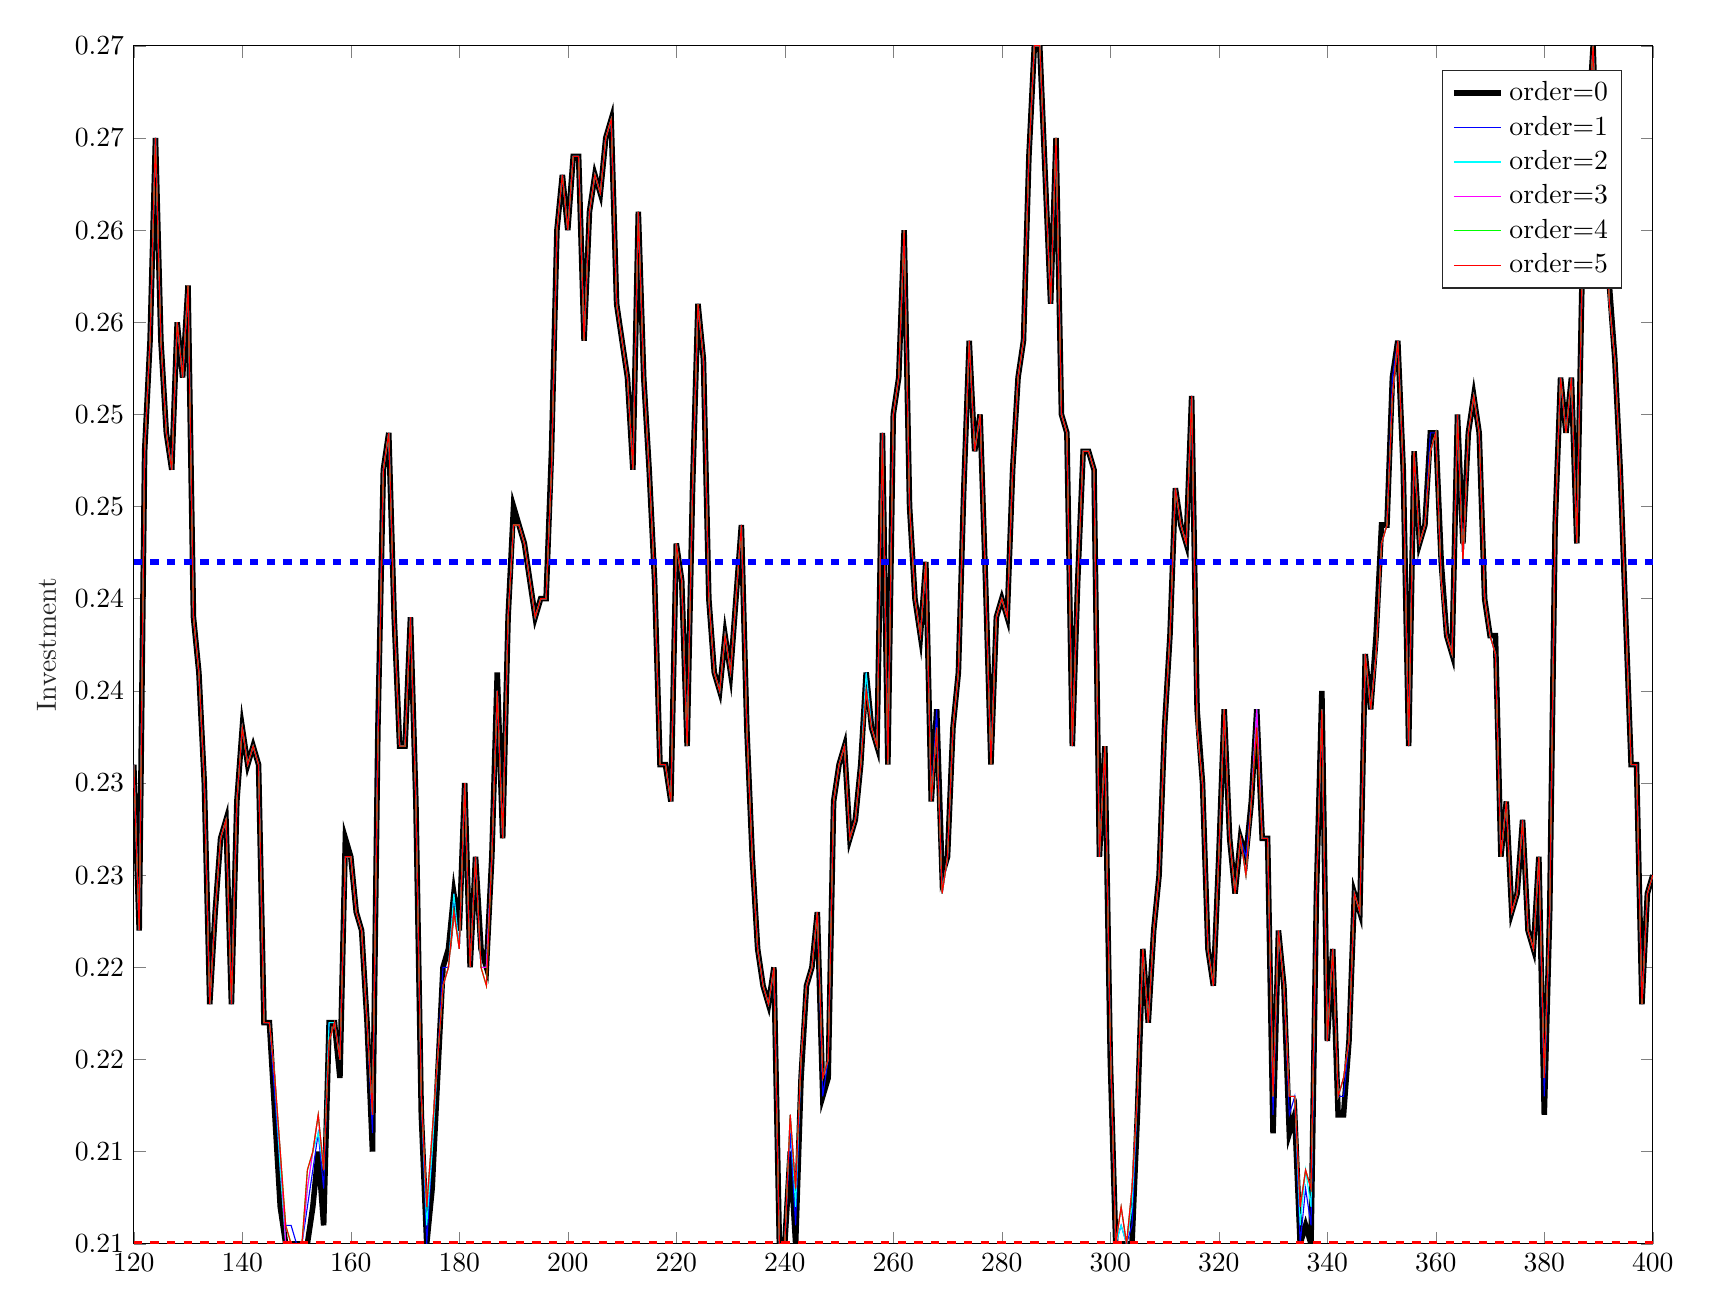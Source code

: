 % This file was created by matlab2tikz.
%
%The latest updates can be retrieved from
%  http://www.mathworks.com/matlabcentral/fileexchange/22022-matlab2tikz-matlab2tikz
%where you can also make suggestions and rate matlab2tikz.
%
\definecolor{mycolor1}{rgb}{0.0,1.0,1.0}%
\definecolor{mycolor2}{rgb}{1.0,0.0,1.0}%
%
\begin{tikzpicture}

\begin{axis}[%
width=7.595in,
height=5.99in,
at={(1.274in,0.808in)},
scale only axis,
xmin=120,
xmax=400,
ymin=0.205,
ymax=0.27,
ylabel style={font=\color{white!15!black}},
ylabel={Investment},
axis background/.style={fill=white},
legend style={legend cell align=left, align=left, draw=white!15!black}
]
\addplot [color=black, line width=2.0pt]
  table[row sep=crcr]{%
120	0.231\\
121	0.222\\
122	0.248\\
123	0.254\\
124	0.265\\
125	0.254\\
126	0.249\\
127	0.247\\
128	0.255\\
129	0.252\\
130	0.257\\
131	0.239\\
132	0.236\\
133	0.23\\
134	0.218\\
135	0.223\\
136	0.227\\
137	0.228\\
138	0.218\\
139	0.229\\
140	0.233\\
141	0.231\\
142	0.232\\
143	0.231\\
144	0.217\\
145	0.217\\
146	0.212\\
147	0.207\\
148	0.205\\
149	0.205\\
150	0.205\\
151	0.205\\
152	0.205\\
153	0.207\\
154	0.21\\
155	0.206\\
156	0.217\\
157	0.217\\
158	0.214\\
159	0.227\\
160	0.226\\
161	0.223\\
162	0.222\\
163	0.217\\
164	0.21\\
165	0.233\\
166	0.247\\
167	0.249\\
168	0.239\\
169	0.232\\
170	0.232\\
171	0.239\\
172	0.229\\
173	0.212\\
174	0.205\\
175	0.208\\
176	0.214\\
177	0.22\\
178	0.221\\
179	0.224\\
180	0.222\\
181	0.23\\
182	0.22\\
183	0.226\\
184	0.221\\
185	0.22\\
186	0.226\\
187	0.236\\
188	0.227\\
189	0.239\\
190	0.245\\
191	0.244\\
192	0.243\\
193	0.241\\
194	0.239\\
195	0.24\\
196	0.24\\
197	0.248\\
198	0.26\\
199	0.263\\
200	0.26\\
201	0.264\\
202	0.264\\
203	0.254\\
204	0.261\\
205	0.263\\
206	0.262\\
207	0.265\\
208	0.266\\
209	0.256\\
210	0.254\\
211	0.252\\
212	0.247\\
213	0.261\\
214	0.252\\
215	0.247\\
216	0.241\\
217	0.231\\
218	0.231\\
219	0.229\\
220	0.243\\
221	0.241\\
222	0.232\\
223	0.246\\
224	0.256\\
225	0.253\\
226	0.24\\
227	0.236\\
228	0.235\\
229	0.238\\
230	0.236\\
231	0.24\\
232	0.244\\
233	0.233\\
234	0.226\\
235	0.221\\
236	0.219\\
237	0.218\\
238	0.22\\
239	0.205\\
240	0.205\\
241	0.21\\
242	0.205\\
243	0.214\\
244	0.219\\
245	0.22\\
246	0.223\\
247	0.213\\
248	0.214\\
249	0.229\\
250	0.231\\
251	0.232\\
252	0.227\\
253	0.228\\
254	0.231\\
255	0.236\\
256	0.233\\
257	0.232\\
258	0.249\\
259	0.231\\
260	0.25\\
261	0.252\\
262	0.26\\
263	0.245\\
264	0.24\\
265	0.238\\
266	0.242\\
267	0.229\\
268	0.234\\
269	0.225\\
270	0.226\\
271	0.233\\
272	0.236\\
273	0.246\\
274	0.254\\
275	0.248\\
276	0.25\\
277	0.241\\
278	0.231\\
279	0.239\\
280	0.24\\
281	0.239\\
282	0.247\\
283	0.252\\
284	0.254\\
285	0.264\\
286	0.27\\
287	0.27\\
288	0.263\\
289	0.256\\
290	0.265\\
291	0.25\\
292	0.249\\
293	0.232\\
294	0.241\\
295	0.248\\
296	0.248\\
297	0.247\\
298	0.226\\
299	0.232\\
300	0.215\\
301	0.205\\
302	0.205\\
303	0.205\\
304	0.205\\
305	0.212\\
306	0.221\\
307	0.217\\
308	0.222\\
309	0.225\\
310	0.233\\
311	0.238\\
312	0.246\\
313	0.244\\
314	0.243\\
315	0.251\\
316	0.234\\
317	0.23\\
318	0.221\\
319	0.219\\
320	0.226\\
321	0.234\\
322	0.227\\
323	0.224\\
324	0.227\\
325	0.226\\
326	0.229\\
327	0.234\\
328	0.227\\
329	0.227\\
330	0.211\\
331	0.222\\
332	0.219\\
333	0.211\\
334	0.212\\
335	0.205\\
336	0.206\\
337	0.205\\
338	0.224\\
339	0.235\\
340	0.216\\
341	0.221\\
342	0.212\\
343	0.212\\
344	0.216\\
345	0.224\\
346	0.223\\
347	0.237\\
348	0.234\\
349	0.238\\
350	0.244\\
351	0.244\\
352	0.252\\
353	0.254\\
354	0.247\\
355	0.232\\
356	0.248\\
357	0.243\\
358	0.244\\
359	0.249\\
360	0.249\\
361	0.242\\
362	0.238\\
363	0.237\\
364	0.25\\
365	0.243\\
366	0.249\\
367	0.251\\
368	0.249\\
369	0.24\\
370	0.238\\
371	0.238\\
372	0.226\\
373	0.229\\
374	0.223\\
375	0.224\\
376	0.228\\
377	0.222\\
378	0.221\\
379	0.226\\
380	0.212\\
381	0.223\\
382	0.244\\
383	0.252\\
384	0.249\\
385	0.252\\
386	0.243\\
387	0.258\\
388	0.265\\
389	0.27\\
390	0.261\\
391	0.263\\
392	0.257\\
393	0.253\\
394	0.247\\
395	0.239\\
396	0.231\\
397	0.231\\
398	0.218\\
399	0.224\\
400	0.225\\
};
\addlegendentry{order=0}

\addplot [color=blue]
  table[row sep=crcr]{%
120	0.231\\
121	0.222\\
122	0.248\\
123	0.254\\
124	0.265\\
125	0.254\\
126	0.249\\
127	0.247\\
128	0.255\\
129	0.252\\
130	0.257\\
131	0.239\\
132	0.236\\
133	0.23\\
134	0.218\\
135	0.223\\
136	0.227\\
137	0.228\\
138	0.218\\
139	0.229\\
140	0.233\\
141	0.231\\
142	0.232\\
143	0.231\\
144	0.217\\
145	0.217\\
146	0.213\\
147	0.209\\
148	0.206\\
149	0.206\\
150	0.205\\
151	0.205\\
152	0.207\\
153	0.209\\
154	0.211\\
155	0.208\\
156	0.217\\
157	0.217\\
158	0.215\\
159	0.226\\
160	0.226\\
161	0.223\\
162	0.222\\
163	0.217\\
164	0.211\\
165	0.233\\
166	0.247\\
167	0.249\\
168	0.239\\
169	0.232\\
170	0.232\\
171	0.239\\
172	0.229\\
173	0.213\\
174	0.205\\
175	0.21\\
176	0.215\\
177	0.22\\
178	0.22\\
179	0.224\\
180	0.221\\
181	0.23\\
182	0.22\\
183	0.226\\
184	0.22\\
185	0.22\\
186	0.226\\
187	0.235\\
188	0.227\\
189	0.239\\
190	0.244\\
191	0.244\\
192	0.243\\
193	0.241\\
194	0.239\\
195	0.24\\
196	0.24\\
197	0.247\\
198	0.26\\
199	0.263\\
200	0.26\\
201	0.264\\
202	0.264\\
203	0.254\\
204	0.261\\
205	0.263\\
206	0.262\\
207	0.265\\
208	0.266\\
209	0.256\\
210	0.254\\
211	0.252\\
212	0.247\\
213	0.261\\
214	0.252\\
215	0.247\\
216	0.241\\
217	0.231\\
218	0.231\\
219	0.229\\
220	0.243\\
221	0.241\\
222	0.232\\
223	0.246\\
224	0.256\\
225	0.253\\
226	0.24\\
227	0.236\\
228	0.235\\
229	0.238\\
230	0.236\\
231	0.24\\
232	0.244\\
233	0.233\\
234	0.226\\
235	0.221\\
236	0.219\\
237	0.218\\
238	0.22\\
239	0.205\\
240	0.205\\
241	0.211\\
242	0.206\\
243	0.215\\
244	0.219\\
245	0.22\\
246	0.223\\
247	0.213\\
248	0.215\\
249	0.229\\
250	0.231\\
251	0.232\\
252	0.227\\
253	0.228\\
254	0.231\\
255	0.236\\
256	0.233\\
257	0.232\\
258	0.249\\
259	0.231\\
260	0.25\\
261	0.252\\
262	0.26\\
263	0.245\\
264	0.24\\
265	0.238\\
266	0.242\\
267	0.229\\
268	0.234\\
269	0.224\\
270	0.226\\
271	0.233\\
272	0.236\\
273	0.246\\
274	0.254\\
275	0.248\\
276	0.25\\
277	0.241\\
278	0.231\\
279	0.239\\
280	0.24\\
281	0.239\\
282	0.247\\
283	0.252\\
284	0.254\\
285	0.264\\
286	0.27\\
287	0.27\\
288	0.263\\
289	0.256\\
290	0.265\\
291	0.25\\
292	0.249\\
293	0.232\\
294	0.241\\
295	0.248\\
296	0.248\\
297	0.247\\
298	0.226\\
299	0.232\\
300	0.216\\
301	0.205\\
302	0.206\\
303	0.205\\
304	0.206\\
305	0.213\\
306	0.221\\
307	0.217\\
308	0.222\\
309	0.225\\
310	0.233\\
311	0.238\\
312	0.246\\
313	0.244\\
314	0.243\\
315	0.251\\
316	0.233\\
317	0.23\\
318	0.221\\
319	0.219\\
320	0.226\\
321	0.234\\
322	0.227\\
323	0.224\\
324	0.227\\
325	0.226\\
326	0.229\\
327	0.234\\
328	0.227\\
329	0.227\\
330	0.212\\
331	0.222\\
332	0.219\\
333	0.212\\
334	0.213\\
335	0.205\\
336	0.208\\
337	0.206\\
338	0.224\\
339	0.234\\
340	0.216\\
341	0.221\\
342	0.213\\
343	0.213\\
344	0.216\\
345	0.224\\
346	0.223\\
347	0.237\\
348	0.234\\
349	0.237\\
350	0.243\\
351	0.244\\
352	0.252\\
353	0.254\\
354	0.247\\
355	0.232\\
356	0.248\\
357	0.243\\
358	0.244\\
359	0.249\\
360	0.249\\
361	0.241\\
362	0.238\\
363	0.237\\
364	0.25\\
365	0.242\\
366	0.249\\
367	0.251\\
368	0.249\\
369	0.24\\
370	0.238\\
371	0.237\\
372	0.226\\
373	0.229\\
374	0.223\\
375	0.224\\
376	0.228\\
377	0.222\\
378	0.221\\
379	0.226\\
380	0.213\\
381	0.223\\
382	0.244\\
383	0.252\\
384	0.249\\
385	0.252\\
386	0.243\\
387	0.258\\
388	0.265\\
389	0.27\\
390	0.261\\
391	0.263\\
392	0.256\\
393	0.253\\
394	0.247\\
395	0.239\\
396	0.231\\
397	0.231\\
398	0.218\\
399	0.224\\
400	0.225\\
};
\addlegendentry{order=1}

\addplot [color=mycolor1]
  table[row sep=crcr]{%
120	0.231\\
121	0.222\\
122	0.248\\
123	0.254\\
124	0.265\\
125	0.254\\
126	0.249\\
127	0.247\\
128	0.255\\
129	0.252\\
130	0.257\\
131	0.239\\
132	0.236\\
133	0.23\\
134	0.218\\
135	0.223\\
136	0.227\\
137	0.228\\
138	0.218\\
139	0.229\\
140	0.233\\
141	0.231\\
142	0.232\\
143	0.231\\
144	0.217\\
145	0.217\\
146	0.214\\
147	0.209\\
148	0.205\\
149	0.205\\
150	0.205\\
151	0.205\\
152	0.208\\
153	0.21\\
154	0.211\\
155	0.209\\
156	0.217\\
157	0.217\\
158	0.215\\
159	0.226\\
160	0.226\\
161	0.223\\
162	0.222\\
163	0.217\\
164	0.212\\
165	0.232\\
166	0.247\\
167	0.249\\
168	0.239\\
169	0.232\\
170	0.232\\
171	0.239\\
172	0.229\\
173	0.213\\
174	0.206\\
175	0.21\\
176	0.215\\
177	0.219\\
178	0.22\\
179	0.224\\
180	0.221\\
181	0.23\\
182	0.22\\
183	0.226\\
184	0.22\\
185	0.22\\
186	0.226\\
187	0.235\\
188	0.227\\
189	0.239\\
190	0.244\\
191	0.244\\
192	0.243\\
193	0.241\\
194	0.239\\
195	0.24\\
196	0.24\\
197	0.247\\
198	0.26\\
199	0.263\\
200	0.26\\
201	0.264\\
202	0.264\\
203	0.254\\
204	0.261\\
205	0.263\\
206	0.262\\
207	0.265\\
208	0.266\\
209	0.256\\
210	0.254\\
211	0.252\\
212	0.247\\
213	0.261\\
214	0.252\\
215	0.247\\
216	0.241\\
217	0.231\\
218	0.231\\
219	0.229\\
220	0.243\\
221	0.241\\
222	0.232\\
223	0.246\\
224	0.256\\
225	0.253\\
226	0.24\\
227	0.236\\
228	0.235\\
229	0.238\\
230	0.236\\
231	0.24\\
232	0.244\\
233	0.233\\
234	0.226\\
235	0.221\\
236	0.219\\
237	0.218\\
238	0.22\\
239	0.205\\
240	0.205\\
241	0.212\\
242	0.207\\
243	0.215\\
244	0.219\\
245	0.22\\
246	0.223\\
247	0.214\\
248	0.215\\
249	0.229\\
250	0.231\\
251	0.232\\
252	0.227\\
253	0.228\\
254	0.231\\
255	0.236\\
256	0.233\\
257	0.232\\
258	0.249\\
259	0.231\\
260	0.25\\
261	0.252\\
262	0.26\\
263	0.245\\
264	0.24\\
265	0.238\\
266	0.242\\
267	0.229\\
268	0.233\\
269	0.224\\
270	0.226\\
271	0.233\\
272	0.236\\
273	0.246\\
274	0.254\\
275	0.248\\
276	0.25\\
277	0.241\\
278	0.231\\
279	0.239\\
280	0.24\\
281	0.239\\
282	0.247\\
283	0.252\\
284	0.254\\
285	0.264\\
286	0.27\\
287	0.27\\
288	0.263\\
289	0.256\\
290	0.265\\
291	0.25\\
292	0.249\\
293	0.232\\
294	0.241\\
295	0.248\\
296	0.248\\
297	0.247\\
298	0.226\\
299	0.232\\
300	0.216\\
301	0.205\\
302	0.206\\
303	0.205\\
304	0.207\\
305	0.213\\
306	0.221\\
307	0.217\\
308	0.222\\
309	0.225\\
310	0.233\\
311	0.238\\
312	0.246\\
313	0.244\\
314	0.243\\
315	0.251\\
316	0.233\\
317	0.23\\
318	0.221\\
319	0.219\\
320	0.226\\
321	0.234\\
322	0.227\\
323	0.224\\
324	0.227\\
325	0.225\\
326	0.229\\
327	0.234\\
328	0.227\\
329	0.227\\
330	0.213\\
331	0.222\\
332	0.219\\
333	0.213\\
334	0.213\\
335	0.206\\
336	0.209\\
337	0.207\\
338	0.224\\
339	0.234\\
340	0.216\\
341	0.221\\
342	0.213\\
343	0.214\\
344	0.216\\
345	0.224\\
346	0.223\\
347	0.237\\
348	0.234\\
349	0.237\\
350	0.243\\
351	0.244\\
352	0.251\\
353	0.254\\
354	0.247\\
355	0.232\\
356	0.248\\
357	0.243\\
358	0.244\\
359	0.248\\
360	0.249\\
361	0.241\\
362	0.238\\
363	0.237\\
364	0.25\\
365	0.242\\
366	0.249\\
367	0.251\\
368	0.249\\
369	0.24\\
370	0.238\\
371	0.237\\
372	0.226\\
373	0.229\\
374	0.223\\
375	0.224\\
376	0.228\\
377	0.222\\
378	0.221\\
379	0.226\\
380	0.214\\
381	0.223\\
382	0.244\\
383	0.252\\
384	0.249\\
385	0.252\\
386	0.243\\
387	0.258\\
388	0.265\\
389	0.27\\
390	0.261\\
391	0.263\\
392	0.256\\
393	0.253\\
394	0.247\\
395	0.239\\
396	0.231\\
397	0.231\\
398	0.218\\
399	0.224\\
400	0.225\\
};
\addlegendentry{order=2}

\addplot [color=mycolor2]
  table[row sep=crcr]{%
120	0.231\\
121	0.222\\
122	0.248\\
123	0.254\\
124	0.265\\
125	0.254\\
126	0.249\\
127	0.247\\
128	0.255\\
129	0.252\\
130	0.257\\
131	0.239\\
132	0.236\\
133	0.23\\
134	0.218\\
135	0.223\\
136	0.227\\
137	0.228\\
138	0.218\\
139	0.229\\
140	0.233\\
141	0.231\\
142	0.232\\
143	0.231\\
144	0.217\\
145	0.217\\
146	0.214\\
147	0.21\\
148	0.205\\
149	0.205\\
150	0.205\\
151	0.205\\
152	0.208\\
153	0.21\\
154	0.212\\
155	0.209\\
156	0.216\\
157	0.217\\
158	0.215\\
159	0.226\\
160	0.226\\
161	0.223\\
162	0.222\\
163	0.217\\
164	0.212\\
165	0.232\\
166	0.247\\
167	0.249\\
168	0.239\\
169	0.232\\
170	0.232\\
171	0.239\\
172	0.229\\
173	0.213\\
174	0.207\\
175	0.211\\
176	0.215\\
177	0.219\\
178	0.22\\
179	0.223\\
180	0.221\\
181	0.23\\
182	0.22\\
183	0.226\\
184	0.22\\
185	0.22\\
186	0.226\\
187	0.235\\
188	0.227\\
189	0.239\\
190	0.244\\
191	0.244\\
192	0.243\\
193	0.241\\
194	0.239\\
195	0.24\\
196	0.24\\
197	0.247\\
198	0.26\\
199	0.263\\
200	0.26\\
201	0.264\\
202	0.264\\
203	0.254\\
204	0.261\\
205	0.263\\
206	0.262\\
207	0.265\\
208	0.266\\
209	0.256\\
210	0.254\\
211	0.252\\
212	0.247\\
213	0.261\\
214	0.252\\
215	0.247\\
216	0.241\\
217	0.231\\
218	0.231\\
219	0.229\\
220	0.243\\
221	0.241\\
222	0.232\\
223	0.246\\
224	0.256\\
225	0.253\\
226	0.24\\
227	0.236\\
228	0.235\\
229	0.238\\
230	0.236\\
231	0.24\\
232	0.244\\
233	0.233\\
234	0.226\\
235	0.221\\
236	0.219\\
237	0.218\\
238	0.22\\
239	0.205\\
240	0.205\\
241	0.212\\
242	0.208\\
243	0.215\\
244	0.219\\
245	0.22\\
246	0.223\\
247	0.214\\
248	0.215\\
249	0.229\\
250	0.231\\
251	0.232\\
252	0.227\\
253	0.228\\
254	0.231\\
255	0.235\\
256	0.233\\
257	0.232\\
258	0.249\\
259	0.231\\
260	0.25\\
261	0.252\\
262	0.26\\
263	0.245\\
264	0.24\\
265	0.238\\
266	0.242\\
267	0.229\\
268	0.233\\
269	0.224\\
270	0.226\\
271	0.233\\
272	0.236\\
273	0.246\\
274	0.254\\
275	0.248\\
276	0.25\\
277	0.241\\
278	0.231\\
279	0.239\\
280	0.24\\
281	0.239\\
282	0.247\\
283	0.252\\
284	0.254\\
285	0.264\\
286	0.27\\
287	0.27\\
288	0.263\\
289	0.256\\
290	0.265\\
291	0.25\\
292	0.249\\
293	0.232\\
294	0.241\\
295	0.248\\
296	0.248\\
297	0.247\\
298	0.226\\
299	0.232\\
300	0.216\\
301	0.205\\
302	0.207\\
303	0.205\\
304	0.208\\
305	0.213\\
306	0.221\\
307	0.217\\
308	0.222\\
309	0.225\\
310	0.233\\
311	0.238\\
312	0.246\\
313	0.244\\
314	0.243\\
315	0.251\\
316	0.233\\
317	0.23\\
318	0.221\\
319	0.219\\
320	0.226\\
321	0.234\\
322	0.227\\
323	0.224\\
324	0.227\\
325	0.225\\
326	0.229\\
327	0.234\\
328	0.227\\
329	0.227\\
330	0.213\\
331	0.222\\
332	0.219\\
333	0.213\\
334	0.213\\
335	0.207\\
336	0.209\\
337	0.208\\
338	0.224\\
339	0.234\\
340	0.216\\
341	0.221\\
342	0.213\\
343	0.214\\
344	0.216\\
345	0.224\\
346	0.223\\
347	0.237\\
348	0.234\\
349	0.237\\
350	0.243\\
351	0.244\\
352	0.251\\
353	0.254\\
354	0.247\\
355	0.232\\
356	0.248\\
357	0.243\\
358	0.244\\
359	0.248\\
360	0.249\\
361	0.241\\
362	0.238\\
363	0.237\\
364	0.25\\
365	0.242\\
366	0.249\\
367	0.251\\
368	0.249\\
369	0.24\\
370	0.238\\
371	0.237\\
372	0.226\\
373	0.229\\
374	0.223\\
375	0.224\\
376	0.228\\
377	0.222\\
378	0.221\\
379	0.226\\
380	0.214\\
381	0.223\\
382	0.244\\
383	0.252\\
384	0.249\\
385	0.252\\
386	0.243\\
387	0.258\\
388	0.265\\
389	0.27\\
390	0.261\\
391	0.263\\
392	0.256\\
393	0.253\\
394	0.247\\
395	0.239\\
396	0.231\\
397	0.231\\
398	0.218\\
399	0.224\\
400	0.225\\
};
\addlegendentry{order=3}

\addplot [color=green]
  table[row sep=crcr]{%
120	0.231\\
121	0.222\\
122	0.248\\
123	0.254\\
124	0.265\\
125	0.254\\
126	0.249\\
127	0.247\\
128	0.255\\
129	0.252\\
130	0.257\\
131	0.239\\
132	0.236\\
133	0.23\\
134	0.218\\
135	0.223\\
136	0.227\\
137	0.228\\
138	0.218\\
139	0.229\\
140	0.233\\
141	0.231\\
142	0.232\\
143	0.231\\
144	0.217\\
145	0.217\\
146	0.214\\
147	0.21\\
148	0.206\\
149	0.205\\
150	0.205\\
151	0.205\\
152	0.209\\
153	0.21\\
154	0.212\\
155	0.209\\
156	0.216\\
157	0.217\\
158	0.215\\
159	0.226\\
160	0.226\\
161	0.223\\
162	0.222\\
163	0.217\\
164	0.212\\
165	0.232\\
166	0.247\\
167	0.249\\
168	0.239\\
169	0.232\\
170	0.232\\
171	0.239\\
172	0.229\\
173	0.213\\
174	0.207\\
175	0.211\\
176	0.215\\
177	0.219\\
178	0.22\\
179	0.223\\
180	0.221\\
181	0.23\\
182	0.22\\
183	0.226\\
184	0.22\\
185	0.219\\
186	0.226\\
187	0.235\\
188	0.227\\
189	0.239\\
190	0.244\\
191	0.244\\
192	0.243\\
193	0.241\\
194	0.239\\
195	0.24\\
196	0.24\\
197	0.247\\
198	0.26\\
199	0.263\\
200	0.26\\
201	0.264\\
202	0.264\\
203	0.254\\
204	0.261\\
205	0.263\\
206	0.262\\
207	0.265\\
208	0.266\\
209	0.256\\
210	0.254\\
211	0.252\\
212	0.247\\
213	0.261\\
214	0.252\\
215	0.247\\
216	0.241\\
217	0.231\\
218	0.231\\
219	0.229\\
220	0.243\\
221	0.241\\
222	0.232\\
223	0.246\\
224	0.256\\
225	0.253\\
226	0.24\\
227	0.236\\
228	0.235\\
229	0.238\\
230	0.236\\
231	0.24\\
232	0.244\\
233	0.233\\
234	0.226\\
235	0.221\\
236	0.219\\
237	0.218\\
238	0.22\\
239	0.205\\
240	0.205\\
241	0.212\\
242	0.208\\
243	0.215\\
244	0.219\\
245	0.22\\
246	0.223\\
247	0.214\\
248	0.215\\
249	0.229\\
250	0.231\\
251	0.232\\
252	0.227\\
253	0.228\\
254	0.231\\
255	0.235\\
256	0.233\\
257	0.232\\
258	0.249\\
259	0.231\\
260	0.25\\
261	0.252\\
262	0.26\\
263	0.245\\
264	0.24\\
265	0.238\\
266	0.242\\
267	0.229\\
268	0.233\\
269	0.224\\
270	0.226\\
271	0.233\\
272	0.236\\
273	0.246\\
274	0.254\\
275	0.248\\
276	0.25\\
277	0.241\\
278	0.231\\
279	0.239\\
280	0.24\\
281	0.239\\
282	0.247\\
283	0.252\\
284	0.254\\
285	0.264\\
286	0.27\\
287	0.27\\
288	0.263\\
289	0.256\\
290	0.265\\
291	0.25\\
292	0.249\\
293	0.232\\
294	0.241\\
295	0.248\\
296	0.248\\
297	0.247\\
298	0.226\\
299	0.232\\
300	0.216\\
301	0.205\\
302	0.207\\
303	0.205\\
304	0.208\\
305	0.213\\
306	0.221\\
307	0.217\\
308	0.222\\
309	0.225\\
310	0.233\\
311	0.238\\
312	0.246\\
313	0.244\\
314	0.243\\
315	0.251\\
316	0.233\\
317	0.23\\
318	0.221\\
319	0.219\\
320	0.226\\
321	0.234\\
322	0.227\\
323	0.224\\
324	0.227\\
325	0.225\\
326	0.229\\
327	0.233\\
328	0.227\\
329	0.227\\
330	0.213\\
331	0.222\\
332	0.219\\
333	0.213\\
334	0.213\\
335	0.207\\
336	0.209\\
337	0.208\\
338	0.224\\
339	0.234\\
340	0.216\\
341	0.221\\
342	0.213\\
343	0.214\\
344	0.216\\
345	0.224\\
346	0.223\\
347	0.237\\
348	0.234\\
349	0.237\\
350	0.243\\
351	0.244\\
352	0.251\\
353	0.254\\
354	0.247\\
355	0.232\\
356	0.248\\
357	0.243\\
358	0.244\\
359	0.248\\
360	0.249\\
361	0.241\\
362	0.238\\
363	0.237\\
364	0.25\\
365	0.242\\
366	0.249\\
367	0.251\\
368	0.249\\
369	0.24\\
370	0.238\\
371	0.237\\
372	0.226\\
373	0.229\\
374	0.223\\
375	0.224\\
376	0.228\\
377	0.222\\
378	0.221\\
379	0.226\\
380	0.214\\
381	0.223\\
382	0.244\\
383	0.252\\
384	0.249\\
385	0.252\\
386	0.243\\
387	0.258\\
388	0.265\\
389	0.27\\
390	0.261\\
391	0.263\\
392	0.256\\
393	0.253\\
394	0.247\\
395	0.239\\
396	0.231\\
397	0.231\\
398	0.218\\
399	0.224\\
400	0.225\\
};
\addlegendentry{order=4}

\addplot [color=red]
  table[row sep=crcr]{%
120	0.231\\
121	0.222\\
122	0.248\\
123	0.254\\
124	0.265\\
125	0.254\\
126	0.249\\
127	0.247\\
128	0.255\\
129	0.252\\
130	0.257\\
131	0.239\\
132	0.236\\
133	0.23\\
134	0.218\\
135	0.223\\
136	0.227\\
137	0.228\\
138	0.218\\
139	0.229\\
140	0.233\\
141	0.231\\
142	0.232\\
143	0.231\\
144	0.217\\
145	0.217\\
146	0.214\\
147	0.21\\
148	0.206\\
149	0.205\\
150	0.205\\
151	0.205\\
152	0.209\\
153	0.21\\
154	0.212\\
155	0.209\\
156	0.216\\
157	0.217\\
158	0.215\\
159	0.226\\
160	0.226\\
161	0.223\\
162	0.222\\
163	0.217\\
164	0.212\\
165	0.232\\
166	0.247\\
167	0.249\\
168	0.239\\
169	0.232\\
170	0.232\\
171	0.239\\
172	0.229\\
173	0.213\\
174	0.207\\
175	0.211\\
176	0.215\\
177	0.219\\
178	0.22\\
179	0.223\\
180	0.221\\
181	0.23\\
182	0.22\\
183	0.226\\
184	0.22\\
185	0.219\\
186	0.226\\
187	0.235\\
188	0.227\\
189	0.239\\
190	0.244\\
191	0.244\\
192	0.243\\
193	0.241\\
194	0.239\\
195	0.24\\
196	0.24\\
197	0.247\\
198	0.26\\
199	0.263\\
200	0.26\\
201	0.264\\
202	0.264\\
203	0.254\\
204	0.261\\
205	0.263\\
206	0.262\\
207	0.265\\
208	0.266\\
209	0.256\\
210	0.254\\
211	0.252\\
212	0.247\\
213	0.261\\
214	0.252\\
215	0.247\\
216	0.241\\
217	0.231\\
218	0.231\\
219	0.229\\
220	0.243\\
221	0.241\\
222	0.232\\
223	0.246\\
224	0.256\\
225	0.253\\
226	0.24\\
227	0.236\\
228	0.235\\
229	0.238\\
230	0.236\\
231	0.24\\
232	0.244\\
233	0.233\\
234	0.226\\
235	0.221\\
236	0.219\\
237	0.218\\
238	0.22\\
239	0.205\\
240	0.205\\
241	0.212\\
242	0.208\\
243	0.215\\
244	0.219\\
245	0.22\\
246	0.223\\
247	0.214\\
248	0.215\\
249	0.229\\
250	0.231\\
251	0.232\\
252	0.227\\
253	0.228\\
254	0.231\\
255	0.235\\
256	0.233\\
257	0.232\\
258	0.249\\
259	0.231\\
260	0.25\\
261	0.252\\
262	0.26\\
263	0.245\\
264	0.24\\
265	0.238\\
266	0.242\\
267	0.229\\
268	0.233\\
269	0.224\\
270	0.226\\
271	0.233\\
272	0.236\\
273	0.246\\
274	0.254\\
275	0.248\\
276	0.25\\
277	0.241\\
278	0.231\\
279	0.239\\
280	0.24\\
281	0.239\\
282	0.247\\
283	0.252\\
284	0.254\\
285	0.264\\
286	0.27\\
287	0.27\\
288	0.263\\
289	0.256\\
290	0.265\\
291	0.25\\
292	0.249\\
293	0.232\\
294	0.241\\
295	0.248\\
296	0.248\\
297	0.247\\
298	0.226\\
299	0.232\\
300	0.216\\
301	0.205\\
302	0.207\\
303	0.205\\
304	0.208\\
305	0.213\\
306	0.221\\
307	0.217\\
308	0.222\\
309	0.225\\
310	0.233\\
311	0.238\\
312	0.246\\
313	0.244\\
314	0.243\\
315	0.251\\
316	0.233\\
317	0.23\\
318	0.221\\
319	0.219\\
320	0.226\\
321	0.234\\
322	0.227\\
323	0.224\\
324	0.227\\
325	0.225\\
326	0.229\\
327	0.233\\
328	0.227\\
329	0.227\\
330	0.213\\
331	0.222\\
332	0.219\\
333	0.213\\
334	0.213\\
335	0.207\\
336	0.209\\
337	0.208\\
338	0.224\\
339	0.234\\
340	0.216\\
341	0.221\\
342	0.213\\
343	0.214\\
344	0.216\\
345	0.224\\
346	0.223\\
347	0.237\\
348	0.234\\
349	0.237\\
350	0.243\\
351	0.244\\
352	0.251\\
353	0.254\\
354	0.247\\
355	0.232\\
356	0.248\\
357	0.243\\
358	0.244\\
359	0.248\\
360	0.249\\
361	0.241\\
362	0.238\\
363	0.237\\
364	0.25\\
365	0.242\\
366	0.249\\
367	0.251\\
368	0.249\\
369	0.24\\
370	0.238\\
371	0.237\\
372	0.226\\
373	0.229\\
374	0.223\\
375	0.224\\
376	0.228\\
377	0.222\\
378	0.221\\
379	0.226\\
380	0.214\\
381	0.223\\
382	0.244\\
383	0.252\\
384	0.249\\
385	0.252\\
386	0.243\\
387	0.258\\
388	0.265\\
389	0.27\\
390	0.261\\
391	0.263\\
392	0.256\\
393	0.253\\
394	0.247\\
395	0.239\\
396	0.231\\
397	0.231\\
398	0.218\\
399	0.224\\
400	0.225\\
};
\addlegendentry{order=5}

\addplot [color=blue, dashed, line width=2.0pt, forget plot]
  table[row sep=crcr]{%
120	0.242\\
400	0.242\\
};
\addplot [color=red, dashed, line width=2.0pt, forget plot]
  table[row sep=crcr]{%
120	0.205\\
400	0.205\\
};
\end{axis}
\end{tikzpicture}%